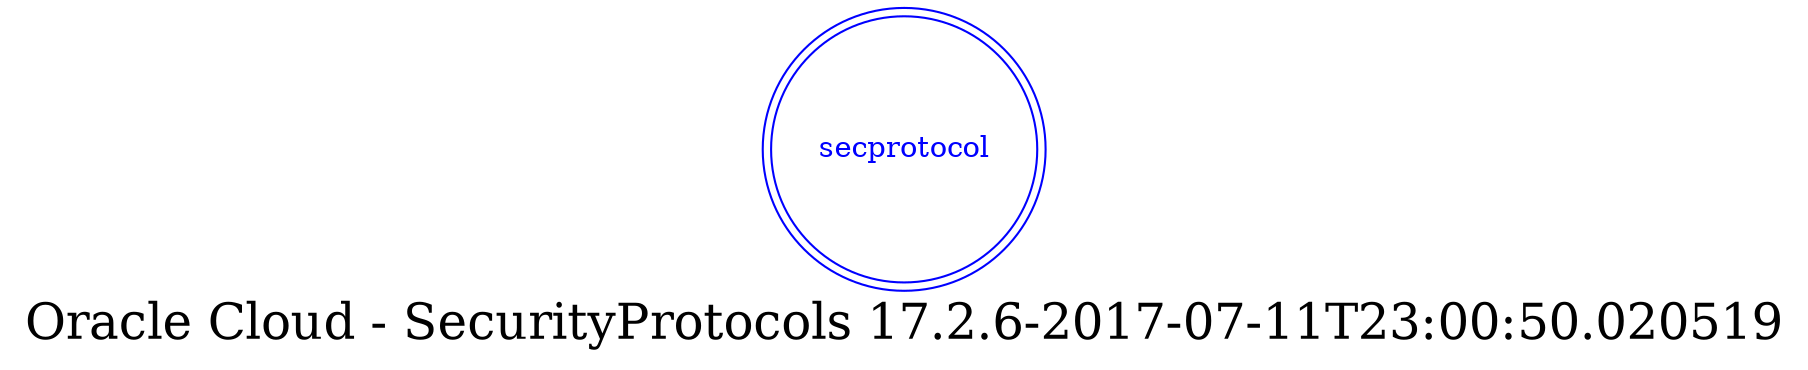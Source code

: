 digraph LexiconGraph {
graph[label="Oracle Cloud - SecurityProtocols 17.2.6-2017-07-11T23:00:50.020519", fontsize=24]
splines=true
"secprotocol" [color=blue, fontcolor=blue, shape=doublecircle]
}
